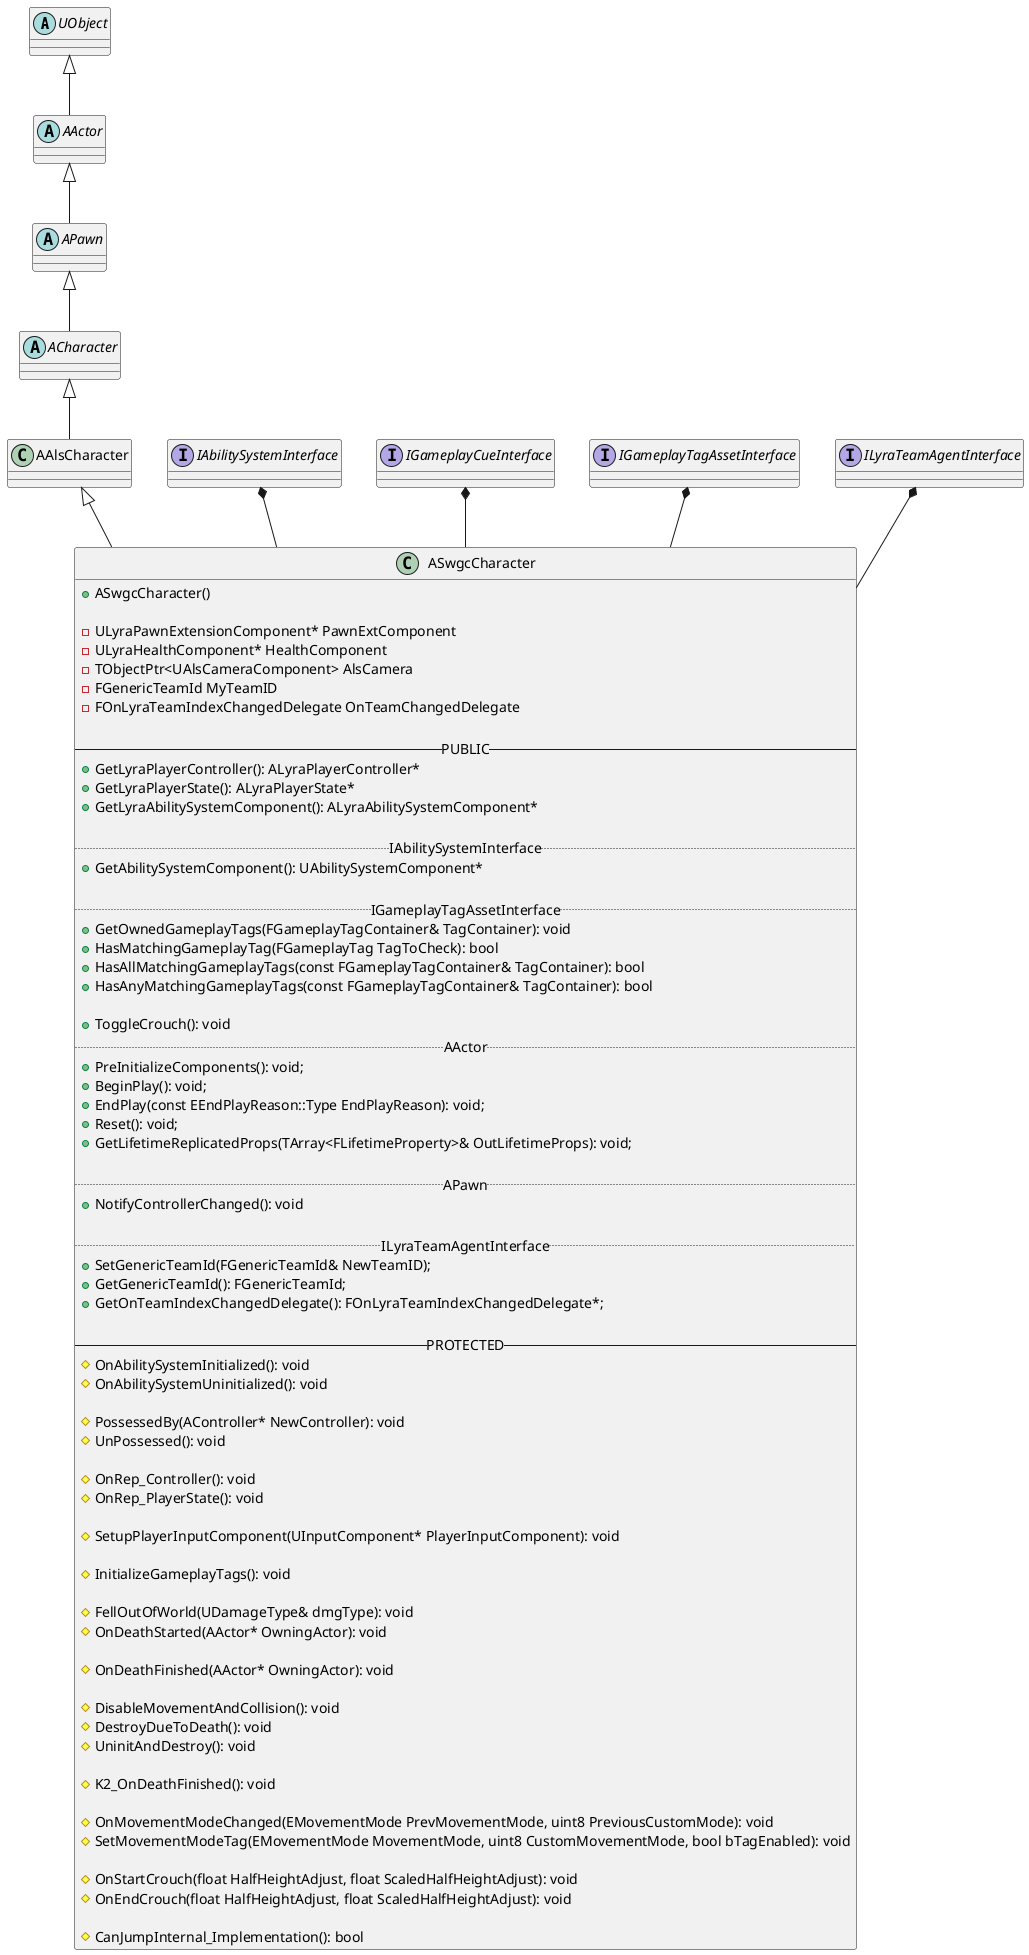 @startuml

abstract UObject
abstract AActor
abstract APawn
abstract ACharacter
class AAlsCharacter
class ASwgcCharacter

interface IAbilitySystemInterface
interface IGameplayCueInterface
interface IGameplayTagAssetInterface
interface ILyraTeamAgentInterface

UObject <|-- AActor
AActor <|-- APawn
APawn <|-- ACharacter
ACharacter <|-- AAlsCharacter
AAlsCharacter <|-- ASwgcCharacter

IAbilitySystemInterface *-- ASwgcCharacter
IGameplayCueInterface *-- ASwgcCharacter
IGameplayTagAssetInterface *-- ASwgcCharacter
ILyraTeamAgentInterface *-- ASwgcCharacter

class ASwgcCharacter {
    + ASwgcCharacter()

    - ULyraPawnExtensionComponent* PawnExtComponent
    - ULyraHealthComponent* HealthComponent
    - TObjectPtr<UAlsCameraComponent> AlsCamera
    - FGenericTeamId MyTeamID
    - FOnLyraTeamIndexChangedDelegate OnTeamChangedDelegate

    -- PUBLIC --
        + GetLyraPlayerController(): ALyraPlayerController*
        + GetLyraPlayerState(): ALyraPlayerState*
        + GetLyraAbilitySystemComponent(): ALyraAbilitySystemComponent*

    ..IAbilitySystemInterface..
        + GetAbilitySystemComponent(): UAbilitySystemComponent*

    ..IGameplayTagAssetInterface..
        + GetOwnedGameplayTags(FGameplayTagContainer& TagContainer): void
        + HasMatchingGameplayTag(FGameplayTag TagToCheck): bool
        + HasAllMatchingGameplayTags(const FGameplayTagContainer& TagContainer): bool
        + HasAnyMatchingGameplayTags(const FGameplayTagContainer& TagContainer): bool
        
        + ToggleCrouch(): void
    ..AActor..
        + PreInitializeComponents(): void;
        + BeginPlay(): void;
        + EndPlay(const EEndPlayReason::Type EndPlayReason): void;
        + Reset(): void;
        + GetLifetimeReplicatedProps(TArray<FLifetimeProperty>& OutLifetimeProps): void;
        
    ..APawn..
        + NotifyControllerChanged(): void

    ..ILyraTeamAgentInterface..
        + SetGenericTeamId(FGenericTeamId& NewTeamID);
        + GetGenericTeamId(): FGenericTeamId;
        + GetOnTeamIndexChangedDelegate(): FOnLyraTeamIndexChangedDelegate*;

    --PROTECTED--
        # OnAbilitySystemInitialized(): void
        # OnAbilitySystemUninitialized(): void

        # PossessedBy(AController* NewController): void
        # UnPossessed(): void

        # OnRep_Controller(): void
        # OnRep_PlayerState(): void

        # SetupPlayerInputComponent(UInputComponent* PlayerInputComponent): void

        # InitializeGameplayTags(): void

        # FellOutOfWorld(UDamageType& dmgType): void
        # OnDeathStarted(AActor* OwningActor): void

        # OnDeathFinished(AActor* OwningActor): void

        # DisableMovementAndCollision(): void
        # DestroyDueToDeath(): void
        # UninitAndDestroy(): void

        # K2_OnDeathFinished(): void

        # OnMovementModeChanged(EMovementMode PrevMovementMode, uint8 PreviousCustomMode): void
        # SetMovementModeTag(EMovementMode MovementMode, uint8 CustomMovementMode, bool bTagEnabled): void

        # OnStartCrouch(float HalfHeightAdjust, float ScaledHalfHeightAdjust): void
        # OnEndCrouch(float HalfHeightAdjust, float ScaledHalfHeightAdjust): void

        # CanJumpInternal_Implementation(): bool
}

@enduml